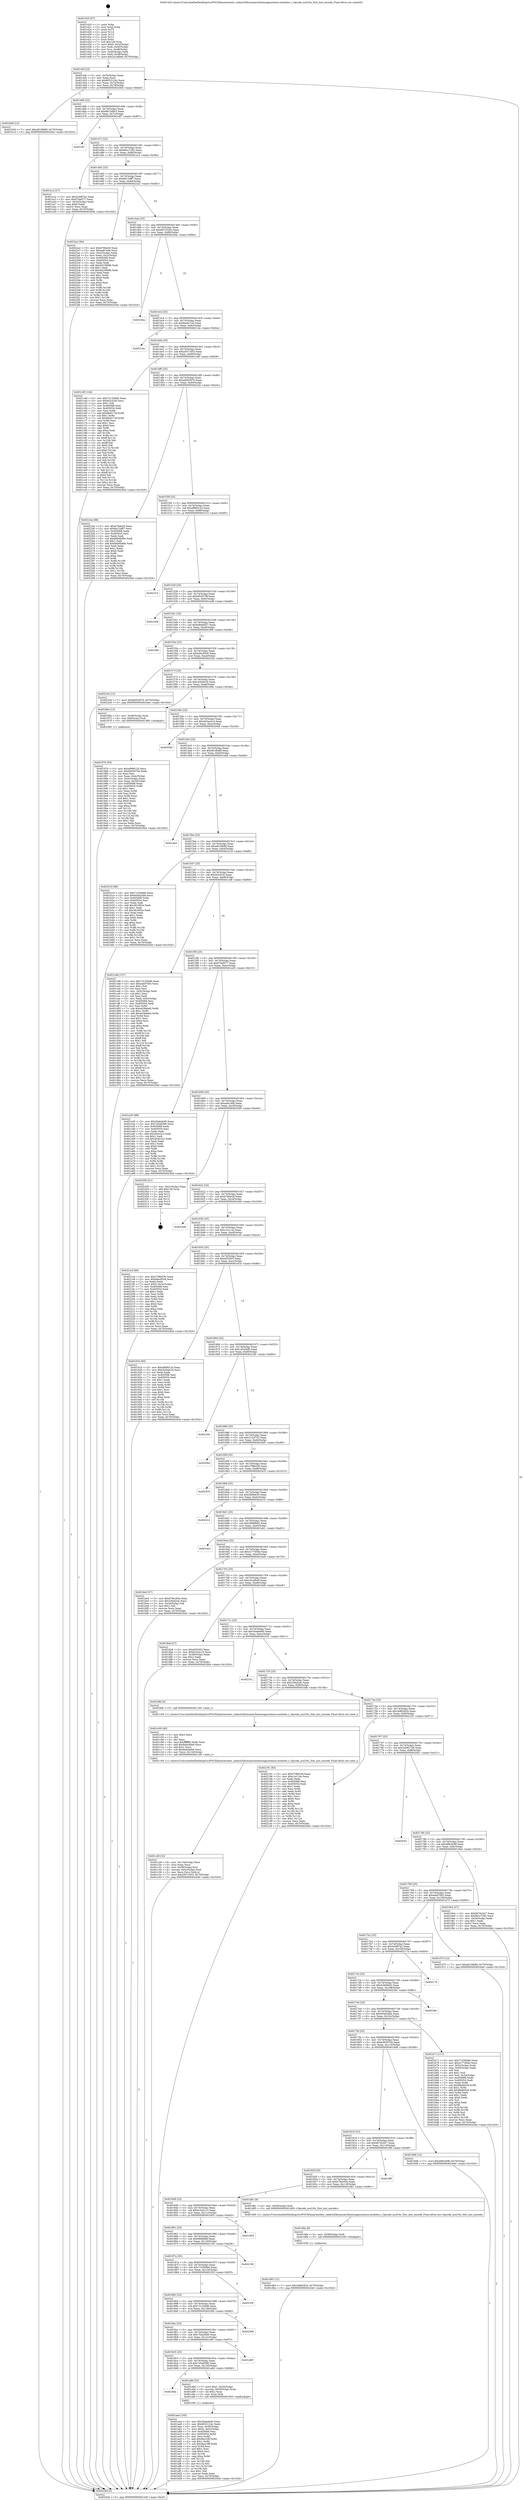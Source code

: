 digraph "0x401420" {
  label = "0x401420 (/mnt/c/Users/mathe/Desktop/tcc/POCII/binaries/extr_radare2librasmarchxtensagnuxtensa-modules.c_Opcode_mul16u_Slot_inst_encode_Final-ollvm.out::main(0))"
  labelloc = "t"
  node[shape=record]

  Entry [label="",width=0.3,height=0.3,shape=circle,fillcolor=black,style=filled]
  "0x40144f" [label="{
     0x40144f [23]\l
     | [instrs]\l
     &nbsp;&nbsp;0x40144f \<+3\>: mov -0x70(%rbp),%eax\l
     &nbsp;&nbsp;0x401452 \<+2\>: mov %eax,%ecx\l
     &nbsp;&nbsp;0x401454 \<+6\>: sub $0x8052124c,%ecx\l
     &nbsp;&nbsp;0x40145a \<+3\>: mov %eax,-0x74(%rbp)\l
     &nbsp;&nbsp;0x40145d \<+3\>: mov %ecx,-0x78(%rbp)\l
     &nbsp;&nbsp;0x401460 \<+6\>: je 0000000000401b0d \<main+0x6ed\>\l
  }"]
  "0x401b0d" [label="{
     0x401b0d [12]\l
     | [instrs]\l
     &nbsp;&nbsp;0x401b0d \<+7\>: movl $0xe8109dfd,-0x70(%rbp)\l
     &nbsp;&nbsp;0x401b14 \<+5\>: jmp 000000000040244d \<main+0x102d\>\l
  }"]
  "0x401466" [label="{
     0x401466 [22]\l
     | [instrs]\l
     &nbsp;&nbsp;0x401466 \<+5\>: jmp 000000000040146b \<main+0x4b\>\l
     &nbsp;&nbsp;0x40146b \<+3\>: mov -0x74(%rbp),%eax\l
     &nbsp;&nbsp;0x40146e \<+5\>: sub $0x8615d9c3,%eax\l
     &nbsp;&nbsp;0x401473 \<+3\>: mov %eax,-0x7c(%rbp)\l
     &nbsp;&nbsp;0x401476 \<+6\>: je 0000000000401df7 \<main+0x9d7\>\l
  }"]
  Exit [label="",width=0.3,height=0.3,shape=circle,fillcolor=black,style=filled,peripheries=2]
  "0x401df7" [label="{
     0x401df7\l
  }", style=dashed]
  "0x40147c" [label="{
     0x40147c [22]\l
     | [instrs]\l
     &nbsp;&nbsp;0x40147c \<+5\>: jmp 0000000000401481 \<main+0x61\>\l
     &nbsp;&nbsp;0x401481 \<+3\>: mov -0x74(%rbp),%eax\l
     &nbsp;&nbsp;0x401484 \<+5\>: sub $0x86cc7282,%eax\l
     &nbsp;&nbsp;0x401489 \<+3\>: mov %eax,-0x80(%rbp)\l
     &nbsp;&nbsp;0x40148c \<+6\>: je 0000000000401a1a \<main+0x5fa\>\l
  }"]
  "0x401d93" [label="{
     0x401d93 [12]\l
     | [instrs]\l
     &nbsp;&nbsp;0x401d93 \<+7\>: movl $0x3e862824,-0x70(%rbp)\l
     &nbsp;&nbsp;0x401d9a \<+5\>: jmp 000000000040244d \<main+0x102d\>\l
  }"]
  "0x401a1a" [label="{
     0x401a1a [27]\l
     | [instrs]\l
     &nbsp;&nbsp;0x401a1a \<+5\>: mov $0x5c06f7a2,%eax\l
     &nbsp;&nbsp;0x401a1f \<+5\>: mov $0xf7daf377,%ecx\l
     &nbsp;&nbsp;0x401a24 \<+3\>: mov -0x34(%rbp),%edx\l
     &nbsp;&nbsp;0x401a27 \<+3\>: cmp $0x0,%edx\l
     &nbsp;&nbsp;0x401a2a \<+3\>: cmove %ecx,%eax\l
     &nbsp;&nbsp;0x401a2d \<+3\>: mov %eax,-0x70(%rbp)\l
     &nbsp;&nbsp;0x401a30 \<+5\>: jmp 000000000040244d \<main+0x102d\>\l
  }"]
  "0x401492" [label="{
     0x401492 [25]\l
     | [instrs]\l
     &nbsp;&nbsp;0x401492 \<+5\>: jmp 0000000000401497 \<main+0x77\>\l
     &nbsp;&nbsp;0x401497 \<+3\>: mov -0x74(%rbp),%eax\l
     &nbsp;&nbsp;0x40149a \<+5\>: sub $0x8d134ff7,%eax\l
     &nbsp;&nbsp;0x40149f \<+6\>: mov %eax,-0x84(%rbp)\l
     &nbsp;&nbsp;0x4014a5 \<+6\>: je 00000000004022a2 \<main+0xe82\>\l
  }"]
  "0x401d8a" [label="{
     0x401d8a [9]\l
     | [instrs]\l
     &nbsp;&nbsp;0x401d8a \<+4\>: mov -0x58(%rbp),%rdi\l
     &nbsp;&nbsp;0x401d8e \<+5\>: call 0000000000401030 \<free@plt\>\l
     | [calls]\l
     &nbsp;&nbsp;0x401030 \{1\} (unknown)\l
  }"]
  "0x4022a2" [label="{
     0x4022a2 [94]\l
     | [instrs]\l
     &nbsp;&nbsp;0x4022a2 \<+5\>: mov $0xb78de28,%eax\l
     &nbsp;&nbsp;0x4022a7 \<+5\>: mov $0xaa914db,%ecx\l
     &nbsp;&nbsp;0x4022ac \<+3\>: mov -0x3c(%rbp),%edx\l
     &nbsp;&nbsp;0x4022af \<+3\>: mov %edx,-0x2c(%rbp)\l
     &nbsp;&nbsp;0x4022b2 \<+7\>: mov 0x405068,%edx\l
     &nbsp;&nbsp;0x4022b9 \<+7\>: mov 0x405054,%esi\l
     &nbsp;&nbsp;0x4022c0 \<+2\>: mov %edx,%edi\l
     &nbsp;&nbsp;0x4022c2 \<+6\>: add $0xd423868b,%edi\l
     &nbsp;&nbsp;0x4022c8 \<+3\>: sub $0x1,%edi\l
     &nbsp;&nbsp;0x4022cb \<+6\>: sub $0xd423868b,%edi\l
     &nbsp;&nbsp;0x4022d1 \<+3\>: imul %edi,%edx\l
     &nbsp;&nbsp;0x4022d4 \<+3\>: and $0x1,%edx\l
     &nbsp;&nbsp;0x4022d7 \<+3\>: cmp $0x0,%edx\l
     &nbsp;&nbsp;0x4022da \<+4\>: sete %r8b\l
     &nbsp;&nbsp;0x4022de \<+3\>: cmp $0xa,%esi\l
     &nbsp;&nbsp;0x4022e1 \<+4\>: setl %r9b\l
     &nbsp;&nbsp;0x4022e5 \<+3\>: mov %r8b,%r10b\l
     &nbsp;&nbsp;0x4022e8 \<+3\>: and %r9b,%r10b\l
     &nbsp;&nbsp;0x4022eb \<+3\>: xor %r9b,%r8b\l
     &nbsp;&nbsp;0x4022ee \<+3\>: or %r8b,%r10b\l
     &nbsp;&nbsp;0x4022f1 \<+4\>: test $0x1,%r10b\l
     &nbsp;&nbsp;0x4022f5 \<+3\>: cmovne %ecx,%eax\l
     &nbsp;&nbsp;0x4022f8 \<+3\>: mov %eax,-0x70(%rbp)\l
     &nbsp;&nbsp;0x4022fb \<+5\>: jmp 000000000040244d \<main+0x102d\>\l
  }"]
  "0x4014ab" [label="{
     0x4014ab [25]\l
     | [instrs]\l
     &nbsp;&nbsp;0x4014ab \<+5\>: jmp 00000000004014b0 \<main+0x90\>\l
     &nbsp;&nbsp;0x4014b0 \<+3\>: mov -0x74(%rbp),%eax\l
     &nbsp;&nbsp;0x4014b3 \<+5\>: sub $0x8d72526c,%eax\l
     &nbsp;&nbsp;0x4014b8 \<+6\>: mov %eax,-0x88(%rbp)\l
     &nbsp;&nbsp;0x4014be \<+6\>: je 00000000004023ba \<main+0xf9a\>\l
  }"]
  "0x401c28" [label="{
     0x401c28 [32]\l
     | [instrs]\l
     &nbsp;&nbsp;0x401c28 \<+6\>: mov -0x134(%rbp),%ecx\l
     &nbsp;&nbsp;0x401c2e \<+3\>: imul %eax,%ecx\l
     &nbsp;&nbsp;0x401c31 \<+4\>: mov -0x58(%rbp),%rsi\l
     &nbsp;&nbsp;0x401c35 \<+4\>: movslq -0x5c(%rbp),%rdi\l
     &nbsp;&nbsp;0x401c39 \<+3\>: mov %ecx,(%rsi,%rdi,4)\l
     &nbsp;&nbsp;0x401c3c \<+7\>: movl $0xa5071653,-0x70(%rbp)\l
     &nbsp;&nbsp;0x401c43 \<+5\>: jmp 000000000040244d \<main+0x102d\>\l
  }"]
  "0x4023ba" [label="{
     0x4023ba\l
  }", style=dashed]
  "0x4014c4" [label="{
     0x4014c4 [25]\l
     | [instrs]\l
     &nbsp;&nbsp;0x4014c4 \<+5\>: jmp 00000000004014c9 \<main+0xa9\>\l
     &nbsp;&nbsp;0x4014c9 \<+3\>: mov -0x74(%rbp),%eax\l
     &nbsp;&nbsp;0x4014cc \<+5\>: sub $0x9aa0c7a5,%eax\l
     &nbsp;&nbsp;0x4014d1 \<+6\>: mov %eax,-0x8c(%rbp)\l
     &nbsp;&nbsp;0x4014d7 \<+6\>: je 000000000040214a \<main+0xd2a\>\l
  }"]
  "0x401c00" [label="{
     0x401c00 [40]\l
     | [instrs]\l
     &nbsp;&nbsp;0x401c00 \<+5\>: mov $0x2,%ecx\l
     &nbsp;&nbsp;0x401c05 \<+1\>: cltd\l
     &nbsp;&nbsp;0x401c06 \<+2\>: idiv %ecx\l
     &nbsp;&nbsp;0x401c08 \<+6\>: imul $0xfffffffe,%edx,%ecx\l
     &nbsp;&nbsp;0x401c0e \<+6\>: add $0x8a0cbbb6,%ecx\l
     &nbsp;&nbsp;0x401c14 \<+3\>: add $0x1,%ecx\l
     &nbsp;&nbsp;0x401c17 \<+6\>: sub $0x8a0cbbb6,%ecx\l
     &nbsp;&nbsp;0x401c1d \<+6\>: mov %ecx,-0x134(%rbp)\l
     &nbsp;&nbsp;0x401c23 \<+5\>: call 0000000000401160 \<next_i\>\l
     | [calls]\l
     &nbsp;&nbsp;0x401160 \{1\} (/mnt/c/Users/mathe/Desktop/tcc/POCII/binaries/extr_radare2librasmarchxtensagnuxtensa-modules.c_Opcode_mul16u_Slot_inst_encode_Final-ollvm.out::next_i)\l
  }"]
  "0x40214a" [label="{
     0x40214a\l
  }", style=dashed]
  "0x4014dd" [label="{
     0x4014dd [25]\l
     | [instrs]\l
     &nbsp;&nbsp;0x4014dd \<+5\>: jmp 00000000004014e2 \<main+0xc2\>\l
     &nbsp;&nbsp;0x4014e2 \<+3\>: mov -0x74(%rbp),%eax\l
     &nbsp;&nbsp;0x4014e5 \<+5\>: sub $0xa5071653,%eax\l
     &nbsp;&nbsp;0x4014ea \<+6\>: mov %eax,-0x90(%rbp)\l
     &nbsp;&nbsp;0x4014f0 \<+6\>: je 0000000000401c48 \<main+0x828\>\l
  }"]
  "0x401aa4" [label="{
     0x401aa4 [105]\l
     | [instrs]\l
     &nbsp;&nbsp;0x401aa4 \<+5\>: mov $0x30abde95,%ecx\l
     &nbsp;&nbsp;0x401aa9 \<+5\>: mov $0x8052124c,%edx\l
     &nbsp;&nbsp;0x401aae \<+4\>: mov %rax,-0x58(%rbp)\l
     &nbsp;&nbsp;0x401ab2 \<+7\>: movl $0x0,-0x5c(%rbp)\l
     &nbsp;&nbsp;0x401ab9 \<+7\>: mov 0x405068,%esi\l
     &nbsp;&nbsp;0x401ac0 \<+8\>: mov 0x405054,%r8d\l
     &nbsp;&nbsp;0x401ac8 \<+3\>: mov %esi,%r9d\l
     &nbsp;&nbsp;0x401acb \<+7\>: add $0x4ba10ff,%r9d\l
     &nbsp;&nbsp;0x401ad2 \<+4\>: sub $0x1,%r9d\l
     &nbsp;&nbsp;0x401ad6 \<+7\>: sub $0x4ba10ff,%r9d\l
     &nbsp;&nbsp;0x401add \<+4\>: imul %r9d,%esi\l
     &nbsp;&nbsp;0x401ae1 \<+3\>: and $0x1,%esi\l
     &nbsp;&nbsp;0x401ae4 \<+3\>: cmp $0x0,%esi\l
     &nbsp;&nbsp;0x401ae7 \<+4\>: sete %r10b\l
     &nbsp;&nbsp;0x401aeb \<+4\>: cmp $0xa,%r8d\l
     &nbsp;&nbsp;0x401aef \<+4\>: setl %r11b\l
     &nbsp;&nbsp;0x401af3 \<+3\>: mov %r10b,%bl\l
     &nbsp;&nbsp;0x401af6 \<+3\>: and %r11b,%bl\l
     &nbsp;&nbsp;0x401af9 \<+3\>: xor %r11b,%r10b\l
     &nbsp;&nbsp;0x401afc \<+3\>: or %r10b,%bl\l
     &nbsp;&nbsp;0x401aff \<+3\>: test $0x1,%bl\l
     &nbsp;&nbsp;0x401b02 \<+3\>: cmovne %edx,%ecx\l
     &nbsp;&nbsp;0x401b05 \<+3\>: mov %ecx,-0x70(%rbp)\l
     &nbsp;&nbsp;0x401b08 \<+5\>: jmp 000000000040244d \<main+0x102d\>\l
  }"]
  "0x401c48" [label="{
     0x401c48 [144]\l
     | [instrs]\l
     &nbsp;&nbsp;0x401c48 \<+5\>: mov $0x731356d6,%eax\l
     &nbsp;&nbsp;0x401c4d \<+5\>: mov $0xf42cf1f4,%ecx\l
     &nbsp;&nbsp;0x401c52 \<+2\>: mov $0x1,%dl\l
     &nbsp;&nbsp;0x401c54 \<+7\>: mov 0x405068,%esi\l
     &nbsp;&nbsp;0x401c5b \<+7\>: mov 0x405054,%edi\l
     &nbsp;&nbsp;0x401c62 \<+3\>: mov %esi,%r8d\l
     &nbsp;&nbsp;0x401c65 \<+7\>: add $0xfd0d174f,%r8d\l
     &nbsp;&nbsp;0x401c6c \<+4\>: sub $0x1,%r8d\l
     &nbsp;&nbsp;0x401c70 \<+7\>: sub $0xfd0d174f,%r8d\l
     &nbsp;&nbsp;0x401c77 \<+4\>: imul %r8d,%esi\l
     &nbsp;&nbsp;0x401c7b \<+3\>: and $0x1,%esi\l
     &nbsp;&nbsp;0x401c7e \<+3\>: cmp $0x0,%esi\l
     &nbsp;&nbsp;0x401c81 \<+4\>: sete %r9b\l
     &nbsp;&nbsp;0x401c85 \<+3\>: cmp $0xa,%edi\l
     &nbsp;&nbsp;0x401c88 \<+4\>: setl %r10b\l
     &nbsp;&nbsp;0x401c8c \<+3\>: mov %r9b,%r11b\l
     &nbsp;&nbsp;0x401c8f \<+4\>: xor $0xff,%r11b\l
     &nbsp;&nbsp;0x401c93 \<+3\>: mov %r10b,%bl\l
     &nbsp;&nbsp;0x401c96 \<+3\>: xor $0xff,%bl\l
     &nbsp;&nbsp;0x401c99 \<+3\>: xor $0x0,%dl\l
     &nbsp;&nbsp;0x401c9c \<+3\>: mov %r11b,%r14b\l
     &nbsp;&nbsp;0x401c9f \<+4\>: and $0x0,%r14b\l
     &nbsp;&nbsp;0x401ca3 \<+3\>: and %dl,%r9b\l
     &nbsp;&nbsp;0x401ca6 \<+3\>: mov %bl,%r15b\l
     &nbsp;&nbsp;0x401ca9 \<+4\>: and $0x0,%r15b\l
     &nbsp;&nbsp;0x401cad \<+3\>: and %dl,%r10b\l
     &nbsp;&nbsp;0x401cb0 \<+3\>: or %r9b,%r14b\l
     &nbsp;&nbsp;0x401cb3 \<+3\>: or %r10b,%r15b\l
     &nbsp;&nbsp;0x401cb6 \<+3\>: xor %r15b,%r14b\l
     &nbsp;&nbsp;0x401cb9 \<+3\>: or %bl,%r11b\l
     &nbsp;&nbsp;0x401cbc \<+4\>: xor $0xff,%r11b\l
     &nbsp;&nbsp;0x401cc0 \<+3\>: or $0x0,%dl\l
     &nbsp;&nbsp;0x401cc3 \<+3\>: and %dl,%r11b\l
     &nbsp;&nbsp;0x401cc6 \<+3\>: or %r11b,%r14b\l
     &nbsp;&nbsp;0x401cc9 \<+4\>: test $0x1,%r14b\l
     &nbsp;&nbsp;0x401ccd \<+3\>: cmovne %ecx,%eax\l
     &nbsp;&nbsp;0x401cd0 \<+3\>: mov %eax,-0x70(%rbp)\l
     &nbsp;&nbsp;0x401cd3 \<+5\>: jmp 000000000040244d \<main+0x102d\>\l
  }"]
  "0x4014f6" [label="{
     0x4014f6 [25]\l
     | [instrs]\l
     &nbsp;&nbsp;0x4014f6 \<+5\>: jmp 00000000004014fb \<main+0xdb\>\l
     &nbsp;&nbsp;0x4014fb \<+3\>: mov -0x74(%rbp),%eax\l
     &nbsp;&nbsp;0x4014fe \<+5\>: sub $0xa6055676,%eax\l
     &nbsp;&nbsp;0x401503 \<+6\>: mov %eax,-0x94(%rbp)\l
     &nbsp;&nbsp;0x401509 \<+6\>: je 000000000040224a \<main+0xe2a\>\l
  }"]
  "0x4018de" [label="{
     0x4018de\l
  }", style=dashed]
  "0x40224a" [label="{
     0x40224a [88]\l
     | [instrs]\l
     &nbsp;&nbsp;0x40224a \<+5\>: mov $0xb78de28,%eax\l
     &nbsp;&nbsp;0x40224f \<+5\>: mov $0x8d134ff7,%ecx\l
     &nbsp;&nbsp;0x402254 \<+7\>: mov 0x405068,%edx\l
     &nbsp;&nbsp;0x40225b \<+7\>: mov 0x405054,%esi\l
     &nbsp;&nbsp;0x402262 \<+2\>: mov %edx,%edi\l
     &nbsp;&nbsp;0x402264 \<+6\>: sub $0xbbb6bd6e,%edi\l
     &nbsp;&nbsp;0x40226a \<+3\>: sub $0x1,%edi\l
     &nbsp;&nbsp;0x40226d \<+6\>: add $0xbbb6bd6e,%edi\l
     &nbsp;&nbsp;0x402273 \<+3\>: imul %edi,%edx\l
     &nbsp;&nbsp;0x402276 \<+3\>: and $0x1,%edx\l
     &nbsp;&nbsp;0x402279 \<+3\>: cmp $0x0,%edx\l
     &nbsp;&nbsp;0x40227c \<+4\>: sete %r8b\l
     &nbsp;&nbsp;0x402280 \<+3\>: cmp $0xa,%esi\l
     &nbsp;&nbsp;0x402283 \<+4\>: setl %r9b\l
     &nbsp;&nbsp;0x402287 \<+3\>: mov %r8b,%r10b\l
     &nbsp;&nbsp;0x40228a \<+3\>: and %r9b,%r10b\l
     &nbsp;&nbsp;0x40228d \<+3\>: xor %r9b,%r8b\l
     &nbsp;&nbsp;0x402290 \<+3\>: or %r8b,%r10b\l
     &nbsp;&nbsp;0x402293 \<+4\>: test $0x1,%r10b\l
     &nbsp;&nbsp;0x402297 \<+3\>: cmovne %ecx,%eax\l
     &nbsp;&nbsp;0x40229a \<+3\>: mov %eax,-0x70(%rbp)\l
     &nbsp;&nbsp;0x40229d \<+5\>: jmp 000000000040244d \<main+0x102d\>\l
  }"]
  "0x40150f" [label="{
     0x40150f [25]\l
     | [instrs]\l
     &nbsp;&nbsp;0x40150f \<+5\>: jmp 0000000000401514 \<main+0xf4\>\l
     &nbsp;&nbsp;0x401514 \<+3\>: mov -0x74(%rbp),%eax\l
     &nbsp;&nbsp;0x401517 \<+5\>: sub $0xaf999120,%eax\l
     &nbsp;&nbsp;0x40151c \<+6\>: mov %eax,-0x98(%rbp)\l
     &nbsp;&nbsp;0x401522 \<+6\>: je 0000000000402315 \<main+0xef5\>\l
  }"]
  "0x401a8d" [label="{
     0x401a8d [23]\l
     | [instrs]\l
     &nbsp;&nbsp;0x401a8d \<+7\>: movl $0x1,-0x50(%rbp)\l
     &nbsp;&nbsp;0x401a94 \<+4\>: movslq -0x50(%rbp),%rax\l
     &nbsp;&nbsp;0x401a98 \<+4\>: shl $0x2,%rax\l
     &nbsp;&nbsp;0x401a9c \<+3\>: mov %rax,%rdi\l
     &nbsp;&nbsp;0x401a9f \<+5\>: call 0000000000401050 \<malloc@plt\>\l
     | [calls]\l
     &nbsp;&nbsp;0x401050 \{1\} (unknown)\l
  }"]
  "0x402315" [label="{
     0x402315\l
  }", style=dashed]
  "0x401528" [label="{
     0x401528 [25]\l
     | [instrs]\l
     &nbsp;&nbsp;0x401528 \<+5\>: jmp 000000000040152d \<main+0x10d\>\l
     &nbsp;&nbsp;0x40152d \<+3\>: mov -0x74(%rbp),%eax\l
     &nbsp;&nbsp;0x401530 \<+5\>: sub $0xb0c9378f,%eax\l
     &nbsp;&nbsp;0x401535 \<+6\>: mov %eax,-0x9c(%rbp)\l
     &nbsp;&nbsp;0x40153b \<+6\>: je 0000000000401ed8 \<main+0xab8\>\l
  }"]
  "0x4018c5" [label="{
     0x4018c5 [25]\l
     | [instrs]\l
     &nbsp;&nbsp;0x4018c5 \<+5\>: jmp 00000000004018ca \<main+0x4aa\>\l
     &nbsp;&nbsp;0x4018ca \<+3\>: mov -0x74(%rbp),%eax\l
     &nbsp;&nbsp;0x4018cd \<+5\>: sub $0x7e5a8396,%eax\l
     &nbsp;&nbsp;0x4018d2 \<+6\>: mov %eax,-0x130(%rbp)\l
     &nbsp;&nbsp;0x4018d8 \<+6\>: je 0000000000401a8d \<main+0x66d\>\l
  }"]
  "0x401ed8" [label="{
     0x401ed8\l
  }", style=dashed]
  "0x401541" [label="{
     0x401541 [25]\l
     | [instrs]\l
     &nbsp;&nbsp;0x401541 \<+5\>: jmp 0000000000401546 \<main+0x126\>\l
     &nbsp;&nbsp;0x401546 \<+3\>: mov -0x74(%rbp),%eax\l
     &nbsp;&nbsp;0x401549 \<+5\>: sub $0xbdbdb027,%eax\l
     &nbsp;&nbsp;0x40154e \<+6\>: mov %eax,-0xa0(%rbp)\l
     &nbsp;&nbsp;0x401554 \<+6\>: je 0000000000401f68 \<main+0xb48\>\l
  }"]
  "0x401d9f" [label="{
     0x401d9f\l
  }", style=dashed]
  "0x401f68" [label="{
     0x401f68\l
  }", style=dashed]
  "0x40155a" [label="{
     0x40155a [25]\l
     | [instrs]\l
     &nbsp;&nbsp;0x40155a \<+5\>: jmp 000000000040155f \<main+0x13f\>\l
     &nbsp;&nbsp;0x40155f \<+3\>: mov -0x74(%rbp),%eax\l
     &nbsp;&nbsp;0x401562 \<+5\>: sub $0xbdec85c6,%eax\l
     &nbsp;&nbsp;0x401567 \<+6\>: mov %eax,-0xa4(%rbp)\l
     &nbsp;&nbsp;0x40156d \<+6\>: je 000000000040223e \<main+0xe1e\>\l
  }"]
  "0x4018ac" [label="{
     0x4018ac [25]\l
     | [instrs]\l
     &nbsp;&nbsp;0x4018ac \<+5\>: jmp 00000000004018b1 \<main+0x491\>\l
     &nbsp;&nbsp;0x4018b1 \<+3\>: mov -0x74(%rbp),%eax\l
     &nbsp;&nbsp;0x4018b4 \<+5\>: sub $0x732a3649,%eax\l
     &nbsp;&nbsp;0x4018b9 \<+6\>: mov %eax,-0x12c(%rbp)\l
     &nbsp;&nbsp;0x4018bf \<+6\>: je 0000000000401d9f \<main+0x97f\>\l
  }"]
  "0x40223e" [label="{
     0x40223e [12]\l
     | [instrs]\l
     &nbsp;&nbsp;0x40223e \<+7\>: movl $0xa6055676,-0x70(%rbp)\l
     &nbsp;&nbsp;0x402245 \<+5\>: jmp 000000000040244d \<main+0x102d\>\l
  }"]
  "0x401573" [label="{
     0x401573 [25]\l
     | [instrs]\l
     &nbsp;&nbsp;0x401573 \<+5\>: jmp 0000000000401578 \<main+0x158\>\l
     &nbsp;&nbsp;0x401578 \<+3\>: mov -0x74(%rbp),%eax\l
     &nbsp;&nbsp;0x40157b \<+5\>: sub $0xcb26de18,%eax\l
     &nbsp;&nbsp;0x401580 \<+6\>: mov %eax,-0xa8(%rbp)\l
     &nbsp;&nbsp;0x401586 \<+6\>: je 000000000040196e \<main+0x54e\>\l
  }"]
  "0x40236b" [label="{
     0x40236b\l
  }", style=dashed]
  "0x40196e" [label="{
     0x40196e [13]\l
     | [instrs]\l
     &nbsp;&nbsp;0x40196e \<+4\>: mov -0x48(%rbp),%rax\l
     &nbsp;&nbsp;0x401972 \<+4\>: mov 0x8(%rax),%rdi\l
     &nbsp;&nbsp;0x401976 \<+5\>: call 0000000000401060 \<atoi@plt\>\l
     | [calls]\l
     &nbsp;&nbsp;0x401060 \{1\} (unknown)\l
  }"]
  "0x40158c" [label="{
     0x40158c [25]\l
     | [instrs]\l
     &nbsp;&nbsp;0x40158c \<+5\>: jmp 0000000000401591 \<main+0x171\>\l
     &nbsp;&nbsp;0x401591 \<+3\>: mov -0x74(%rbp),%eax\l
     &nbsp;&nbsp;0x401594 \<+5\>: sub $0xd43aa414,%eax\l
     &nbsp;&nbsp;0x401599 \<+6\>: mov %eax,-0xac(%rbp)\l
     &nbsp;&nbsp;0x40159f \<+6\>: je 000000000040204d \<main+0xc2d\>\l
  }"]
  "0x401893" [label="{
     0x401893 [25]\l
     | [instrs]\l
     &nbsp;&nbsp;0x401893 \<+5\>: jmp 0000000000401898 \<main+0x478\>\l
     &nbsp;&nbsp;0x401898 \<+3\>: mov -0x74(%rbp),%eax\l
     &nbsp;&nbsp;0x40189b \<+5\>: sub $0x731356d6,%eax\l
     &nbsp;&nbsp;0x4018a0 \<+6\>: mov %eax,-0x128(%rbp)\l
     &nbsp;&nbsp;0x4018a6 \<+6\>: je 000000000040236b \<main+0xf4b\>\l
  }"]
  "0x40204d" [label="{
     0x40204d\l
  }", style=dashed]
  "0x4015a5" [label="{
     0x4015a5 [25]\l
     | [instrs]\l
     &nbsp;&nbsp;0x4015a5 \<+5\>: jmp 00000000004015aa \<main+0x18a\>\l
     &nbsp;&nbsp;0x4015aa \<+3\>: mov -0x74(%rbp),%eax\l
     &nbsp;&nbsp;0x4015ad \<+5\>: sub $0xdb1fbdbf,%eax\l
     &nbsp;&nbsp;0x4015b2 \<+6\>: mov %eax,-0xb0(%rbp)\l
     &nbsp;&nbsp;0x4015b8 \<+6\>: je 0000000000401ebd \<main+0xa9d\>\l
  }"]
  "0x40235f" [label="{
     0x40235f\l
  }", style=dashed]
  "0x401ebd" [label="{
     0x401ebd\l
  }", style=dashed]
  "0x4015be" [label="{
     0x4015be [25]\l
     | [instrs]\l
     &nbsp;&nbsp;0x4015be \<+5\>: jmp 00000000004015c3 \<main+0x1a3\>\l
     &nbsp;&nbsp;0x4015c3 \<+3\>: mov -0x74(%rbp),%eax\l
     &nbsp;&nbsp;0x4015c6 \<+5\>: sub $0xe8109dfd,%eax\l
     &nbsp;&nbsp;0x4015cb \<+6\>: mov %eax,-0xb4(%rbp)\l
     &nbsp;&nbsp;0x4015d1 \<+6\>: je 0000000000401b19 \<main+0x6f9\>\l
  }"]
  "0x40187a" [label="{
     0x40187a [25]\l
     | [instrs]\l
     &nbsp;&nbsp;0x40187a \<+5\>: jmp 000000000040187f \<main+0x45f\>\l
     &nbsp;&nbsp;0x40187f \<+3\>: mov -0x74(%rbp),%eax\l
     &nbsp;&nbsp;0x401882 \<+5\>: sub $0x7103848d,%eax\l
     &nbsp;&nbsp;0x401887 \<+6\>: mov %eax,-0x124(%rbp)\l
     &nbsp;&nbsp;0x40188d \<+6\>: je 000000000040235f \<main+0xf3f\>\l
  }"]
  "0x401b19" [label="{
     0x401b19 [88]\l
     | [instrs]\l
     &nbsp;&nbsp;0x401b19 \<+5\>: mov $0x7103848d,%eax\l
     &nbsp;&nbsp;0x401b1e \<+5\>: mov $0x604d2dda,%ecx\l
     &nbsp;&nbsp;0x401b23 \<+7\>: mov 0x405068,%edx\l
     &nbsp;&nbsp;0x401b2a \<+7\>: mov 0x405054,%esi\l
     &nbsp;&nbsp;0x401b31 \<+2\>: mov %edx,%edi\l
     &nbsp;&nbsp;0x401b33 \<+6\>: add $0x361892e,%edi\l
     &nbsp;&nbsp;0x401b39 \<+3\>: sub $0x1,%edi\l
     &nbsp;&nbsp;0x401b3c \<+6\>: sub $0x361892e,%edi\l
     &nbsp;&nbsp;0x401b42 \<+3\>: imul %edi,%edx\l
     &nbsp;&nbsp;0x401b45 \<+3\>: and $0x1,%edx\l
     &nbsp;&nbsp;0x401b48 \<+3\>: cmp $0x0,%edx\l
     &nbsp;&nbsp;0x401b4b \<+4\>: sete %r8b\l
     &nbsp;&nbsp;0x401b4f \<+3\>: cmp $0xa,%esi\l
     &nbsp;&nbsp;0x401b52 \<+4\>: setl %r9b\l
     &nbsp;&nbsp;0x401b56 \<+3\>: mov %r8b,%r10b\l
     &nbsp;&nbsp;0x401b59 \<+3\>: and %r9b,%r10b\l
     &nbsp;&nbsp;0x401b5c \<+3\>: xor %r9b,%r8b\l
     &nbsp;&nbsp;0x401b5f \<+3\>: or %r8b,%r10b\l
     &nbsp;&nbsp;0x401b62 \<+4\>: test $0x1,%r10b\l
     &nbsp;&nbsp;0x401b66 \<+3\>: cmovne %ecx,%eax\l
     &nbsp;&nbsp;0x401b69 \<+3\>: mov %eax,-0x70(%rbp)\l
     &nbsp;&nbsp;0x401b6c \<+5\>: jmp 000000000040244d \<main+0x102d\>\l
  }"]
  "0x4015d7" [label="{
     0x4015d7 [25]\l
     | [instrs]\l
     &nbsp;&nbsp;0x4015d7 \<+5\>: jmp 00000000004015dc \<main+0x1bc\>\l
     &nbsp;&nbsp;0x4015dc \<+3\>: mov -0x74(%rbp),%eax\l
     &nbsp;&nbsp;0x4015df \<+5\>: sub $0xf42cf1f4,%eax\l
     &nbsp;&nbsp;0x4015e4 \<+6\>: mov %eax,-0xb8(%rbp)\l
     &nbsp;&nbsp;0x4015ea \<+6\>: je 0000000000401cd8 \<main+0x8b8\>\l
  }"]
  "0x402156" [label="{
     0x402156\l
  }", style=dashed]
  "0x401cd8" [label="{
     0x401cd8 [157]\l
     | [instrs]\l
     &nbsp;&nbsp;0x401cd8 \<+5\>: mov $0x731356d6,%eax\l
     &nbsp;&nbsp;0x401cdd \<+5\>: mov $0x4abf7003,%ecx\l
     &nbsp;&nbsp;0x401ce2 \<+2\>: mov $0x1,%dl\l
     &nbsp;&nbsp;0x401ce4 \<+2\>: xor %esi,%esi\l
     &nbsp;&nbsp;0x401ce6 \<+3\>: mov -0x5c(%rbp),%edi\l
     &nbsp;&nbsp;0x401ce9 \<+3\>: sub $0x1,%esi\l
     &nbsp;&nbsp;0x401cec \<+2\>: sub %esi,%edi\l
     &nbsp;&nbsp;0x401cee \<+3\>: mov %edi,-0x5c(%rbp)\l
     &nbsp;&nbsp;0x401cf1 \<+7\>: mov 0x405068,%esi\l
     &nbsp;&nbsp;0x401cf8 \<+7\>: mov 0x405054,%edi\l
     &nbsp;&nbsp;0x401cff \<+3\>: mov %esi,%r8d\l
     &nbsp;&nbsp;0x401d02 \<+7\>: sub $0xe438ade0,%r8d\l
     &nbsp;&nbsp;0x401d09 \<+4\>: sub $0x1,%r8d\l
     &nbsp;&nbsp;0x401d0d \<+7\>: add $0xe438ade0,%r8d\l
     &nbsp;&nbsp;0x401d14 \<+4\>: imul %r8d,%esi\l
     &nbsp;&nbsp;0x401d18 \<+3\>: and $0x1,%esi\l
     &nbsp;&nbsp;0x401d1b \<+3\>: cmp $0x0,%esi\l
     &nbsp;&nbsp;0x401d1e \<+4\>: sete %r9b\l
     &nbsp;&nbsp;0x401d22 \<+3\>: cmp $0xa,%edi\l
     &nbsp;&nbsp;0x401d25 \<+4\>: setl %r10b\l
     &nbsp;&nbsp;0x401d29 \<+3\>: mov %r9b,%r11b\l
     &nbsp;&nbsp;0x401d2c \<+4\>: xor $0xff,%r11b\l
     &nbsp;&nbsp;0x401d30 \<+3\>: mov %r10b,%bl\l
     &nbsp;&nbsp;0x401d33 \<+3\>: xor $0xff,%bl\l
     &nbsp;&nbsp;0x401d36 \<+3\>: xor $0x1,%dl\l
     &nbsp;&nbsp;0x401d39 \<+3\>: mov %r11b,%r14b\l
     &nbsp;&nbsp;0x401d3c \<+4\>: and $0xff,%r14b\l
     &nbsp;&nbsp;0x401d40 \<+3\>: and %dl,%r9b\l
     &nbsp;&nbsp;0x401d43 \<+3\>: mov %bl,%r15b\l
     &nbsp;&nbsp;0x401d46 \<+4\>: and $0xff,%r15b\l
     &nbsp;&nbsp;0x401d4a \<+3\>: and %dl,%r10b\l
     &nbsp;&nbsp;0x401d4d \<+3\>: or %r9b,%r14b\l
     &nbsp;&nbsp;0x401d50 \<+3\>: or %r10b,%r15b\l
     &nbsp;&nbsp;0x401d53 \<+3\>: xor %r15b,%r14b\l
     &nbsp;&nbsp;0x401d56 \<+3\>: or %bl,%r11b\l
     &nbsp;&nbsp;0x401d59 \<+4\>: xor $0xff,%r11b\l
     &nbsp;&nbsp;0x401d5d \<+3\>: or $0x1,%dl\l
     &nbsp;&nbsp;0x401d60 \<+3\>: and %dl,%r11b\l
     &nbsp;&nbsp;0x401d63 \<+3\>: or %r11b,%r14b\l
     &nbsp;&nbsp;0x401d66 \<+4\>: test $0x1,%r14b\l
     &nbsp;&nbsp;0x401d6a \<+3\>: cmovne %ecx,%eax\l
     &nbsp;&nbsp;0x401d6d \<+3\>: mov %eax,-0x70(%rbp)\l
     &nbsp;&nbsp;0x401d70 \<+5\>: jmp 000000000040244d \<main+0x102d\>\l
  }"]
  "0x4015f0" [label="{
     0x4015f0 [25]\l
     | [instrs]\l
     &nbsp;&nbsp;0x4015f0 \<+5\>: jmp 00000000004015f5 \<main+0x1d5\>\l
     &nbsp;&nbsp;0x4015f5 \<+3\>: mov -0x74(%rbp),%eax\l
     &nbsp;&nbsp;0x4015f8 \<+5\>: sub $0xf7daf377,%eax\l
     &nbsp;&nbsp;0x4015fd \<+6\>: mov %eax,-0xbc(%rbp)\l
     &nbsp;&nbsp;0x401603 \<+6\>: je 0000000000401a35 \<main+0x615\>\l
  }"]
  "0x401861" [label="{
     0x401861 [25]\l
     | [instrs]\l
     &nbsp;&nbsp;0x401861 \<+5\>: jmp 0000000000401866 \<main+0x446\>\l
     &nbsp;&nbsp;0x401866 \<+3\>: mov -0x74(%rbp),%eax\l
     &nbsp;&nbsp;0x401869 \<+5\>: sub $0x6f8466bf,%eax\l
     &nbsp;&nbsp;0x40186e \<+6\>: mov %eax,-0x120(%rbp)\l
     &nbsp;&nbsp;0x401874 \<+6\>: je 0000000000402156 \<main+0xd36\>\l
  }"]
  "0x401a35" [label="{
     0x401a35 [88]\l
     | [instrs]\l
     &nbsp;&nbsp;0x401a35 \<+5\>: mov $0x30abde95,%eax\l
     &nbsp;&nbsp;0x401a3a \<+5\>: mov $0x7e5a8396,%ecx\l
     &nbsp;&nbsp;0x401a3f \<+7\>: mov 0x405068,%edx\l
     &nbsp;&nbsp;0x401a46 \<+7\>: mov 0x405054,%esi\l
     &nbsp;&nbsp;0x401a4d \<+2\>: mov %edx,%edi\l
     &nbsp;&nbsp;0x401a4f \<+6\>: add $0x2fcdc2c2,%edi\l
     &nbsp;&nbsp;0x401a55 \<+3\>: sub $0x1,%edi\l
     &nbsp;&nbsp;0x401a58 \<+6\>: sub $0x2fcdc2c2,%edi\l
     &nbsp;&nbsp;0x401a5e \<+3\>: imul %edi,%edx\l
     &nbsp;&nbsp;0x401a61 \<+3\>: and $0x1,%edx\l
     &nbsp;&nbsp;0x401a64 \<+3\>: cmp $0x0,%edx\l
     &nbsp;&nbsp;0x401a67 \<+4\>: sete %r8b\l
     &nbsp;&nbsp;0x401a6b \<+3\>: cmp $0xa,%esi\l
     &nbsp;&nbsp;0x401a6e \<+4\>: setl %r9b\l
     &nbsp;&nbsp;0x401a72 \<+3\>: mov %r8b,%r10b\l
     &nbsp;&nbsp;0x401a75 \<+3\>: and %r9b,%r10b\l
     &nbsp;&nbsp;0x401a78 \<+3\>: xor %r9b,%r8b\l
     &nbsp;&nbsp;0x401a7b \<+3\>: or %r8b,%r10b\l
     &nbsp;&nbsp;0x401a7e \<+4\>: test $0x1,%r10b\l
     &nbsp;&nbsp;0x401a82 \<+3\>: cmovne %ecx,%eax\l
     &nbsp;&nbsp;0x401a85 \<+3\>: mov %eax,-0x70(%rbp)\l
     &nbsp;&nbsp;0x401a88 \<+5\>: jmp 000000000040244d \<main+0x102d\>\l
  }"]
  "0x401609" [label="{
     0x401609 [25]\l
     | [instrs]\l
     &nbsp;&nbsp;0x401609 \<+5\>: jmp 000000000040160e \<main+0x1ee\>\l
     &nbsp;&nbsp;0x40160e \<+3\>: mov -0x74(%rbp),%eax\l
     &nbsp;&nbsp;0x401611 \<+5\>: sub $0xaa914db,%eax\l
     &nbsp;&nbsp;0x401616 \<+6\>: mov %eax,-0xc0(%rbp)\l
     &nbsp;&nbsp;0x40161c \<+6\>: je 0000000000402300 \<main+0xee0\>\l
  }"]
  "0x401903" [label="{
     0x401903\l
  }", style=dashed]
  "0x402300" [label="{
     0x402300 [21]\l
     | [instrs]\l
     &nbsp;&nbsp;0x402300 \<+3\>: mov -0x2c(%rbp),%eax\l
     &nbsp;&nbsp;0x402303 \<+7\>: add $0x128,%rsp\l
     &nbsp;&nbsp;0x40230a \<+1\>: pop %rbx\l
     &nbsp;&nbsp;0x40230b \<+2\>: pop %r12\l
     &nbsp;&nbsp;0x40230d \<+2\>: pop %r13\l
     &nbsp;&nbsp;0x40230f \<+2\>: pop %r14\l
     &nbsp;&nbsp;0x402311 \<+2\>: pop %r15\l
     &nbsp;&nbsp;0x402313 \<+1\>: pop %rbp\l
     &nbsp;&nbsp;0x402314 \<+1\>: ret\l
  }"]
  "0x401622" [label="{
     0x401622 [25]\l
     | [instrs]\l
     &nbsp;&nbsp;0x401622 \<+5\>: jmp 0000000000401627 \<main+0x207\>\l
     &nbsp;&nbsp;0x401627 \<+3\>: mov -0x74(%rbp),%eax\l
     &nbsp;&nbsp;0x40162a \<+5\>: sub $0xb78de28,%eax\l
     &nbsp;&nbsp;0x40162f \<+6\>: mov %eax,-0xc4(%rbp)\l
     &nbsp;&nbsp;0x401635 \<+6\>: je 0000000000402446 \<main+0x1026\>\l
  }"]
  "0x401848" [label="{
     0x401848 [25]\l
     | [instrs]\l
     &nbsp;&nbsp;0x401848 \<+5\>: jmp 000000000040184d \<main+0x42d\>\l
     &nbsp;&nbsp;0x40184d \<+3\>: mov -0x74(%rbp),%eax\l
     &nbsp;&nbsp;0x401850 \<+5\>: sub $0x6c3e2c15,%eax\l
     &nbsp;&nbsp;0x401855 \<+6\>: mov %eax,-0x11c(%rbp)\l
     &nbsp;&nbsp;0x40185b \<+6\>: je 0000000000401903 \<main+0x4e3\>\l
  }"]
  "0x402446" [label="{
     0x402446\l
  }", style=dashed]
  "0x40163b" [label="{
     0x40163b [25]\l
     | [instrs]\l
     &nbsp;&nbsp;0x40163b \<+5\>: jmp 0000000000401640 \<main+0x220\>\l
     &nbsp;&nbsp;0x401640 \<+3\>: mov -0x74(%rbp),%eax\l
     &nbsp;&nbsp;0x401643 \<+5\>: sub $0xc1e11dc,%eax\l
     &nbsp;&nbsp;0x401648 \<+6\>: mov %eax,-0xc8(%rbp)\l
     &nbsp;&nbsp;0x40164e \<+6\>: je 00000000004021e4 \<main+0xdc4\>\l
  }"]
  "0x401d81" [label="{
     0x401d81 [9]\l
     | [instrs]\l
     &nbsp;&nbsp;0x401d81 \<+4\>: mov -0x58(%rbp),%rdi\l
     &nbsp;&nbsp;0x401d85 \<+5\>: call 0000000000401400 \<Opcode_mul16u_Slot_inst_encode\>\l
     | [calls]\l
     &nbsp;&nbsp;0x401400 \{1\} (/mnt/c/Users/mathe/Desktop/tcc/POCII/binaries/extr_radare2librasmarchxtensagnuxtensa-modules.c_Opcode_mul16u_Slot_inst_encode_Final-ollvm.out::Opcode_mul16u_Slot_inst_encode)\l
  }"]
  "0x4021e4" [label="{
     0x4021e4 [90]\l
     | [instrs]\l
     &nbsp;&nbsp;0x4021e4 \<+5\>: mov $0x27f8b536,%eax\l
     &nbsp;&nbsp;0x4021e9 \<+5\>: mov $0xbdec85c6,%ecx\l
     &nbsp;&nbsp;0x4021ee \<+2\>: xor %edx,%edx\l
     &nbsp;&nbsp;0x4021f0 \<+7\>: movl $0x0,-0x3c(%rbp)\l
     &nbsp;&nbsp;0x4021f7 \<+7\>: mov 0x405068,%esi\l
     &nbsp;&nbsp;0x4021fe \<+7\>: mov 0x405054,%edi\l
     &nbsp;&nbsp;0x402205 \<+3\>: sub $0x1,%edx\l
     &nbsp;&nbsp;0x402208 \<+3\>: mov %esi,%r8d\l
     &nbsp;&nbsp;0x40220b \<+3\>: add %edx,%r8d\l
     &nbsp;&nbsp;0x40220e \<+4\>: imul %r8d,%esi\l
     &nbsp;&nbsp;0x402212 \<+3\>: and $0x1,%esi\l
     &nbsp;&nbsp;0x402215 \<+3\>: cmp $0x0,%esi\l
     &nbsp;&nbsp;0x402218 \<+4\>: sete %r9b\l
     &nbsp;&nbsp;0x40221c \<+3\>: cmp $0xa,%edi\l
     &nbsp;&nbsp;0x40221f \<+4\>: setl %r10b\l
     &nbsp;&nbsp;0x402223 \<+3\>: mov %r9b,%r11b\l
     &nbsp;&nbsp;0x402226 \<+3\>: and %r10b,%r11b\l
     &nbsp;&nbsp;0x402229 \<+3\>: xor %r10b,%r9b\l
     &nbsp;&nbsp;0x40222c \<+3\>: or %r9b,%r11b\l
     &nbsp;&nbsp;0x40222f \<+4\>: test $0x1,%r11b\l
     &nbsp;&nbsp;0x402233 \<+3\>: cmovne %ecx,%eax\l
     &nbsp;&nbsp;0x402236 \<+3\>: mov %eax,-0x70(%rbp)\l
     &nbsp;&nbsp;0x402239 \<+5\>: jmp 000000000040244d \<main+0x102d\>\l
  }"]
  "0x401654" [label="{
     0x401654 [25]\l
     | [instrs]\l
     &nbsp;&nbsp;0x401654 \<+5\>: jmp 0000000000401659 \<main+0x239\>\l
     &nbsp;&nbsp;0x401659 \<+3\>: mov -0x74(%rbp),%eax\l
     &nbsp;&nbsp;0x40165c \<+5\>: sub $0xef25455,%eax\l
     &nbsp;&nbsp;0x401661 \<+6\>: mov %eax,-0xcc(%rbp)\l
     &nbsp;&nbsp;0x401667 \<+6\>: je 000000000040191b \<main+0x4fb\>\l
  }"]
  "0x40182f" [label="{
     0x40182f [25]\l
     | [instrs]\l
     &nbsp;&nbsp;0x40182f \<+5\>: jmp 0000000000401834 \<main+0x414\>\l
     &nbsp;&nbsp;0x401834 \<+3\>: mov -0x74(%rbp),%eax\l
     &nbsp;&nbsp;0x401837 \<+5\>: sub $0x679ec65e,%eax\l
     &nbsp;&nbsp;0x40183c \<+6\>: mov %eax,-0x118(%rbp)\l
     &nbsp;&nbsp;0x401842 \<+6\>: je 0000000000401d81 \<main+0x961\>\l
  }"]
  "0x40191b" [label="{
     0x40191b [83]\l
     | [instrs]\l
     &nbsp;&nbsp;0x40191b \<+5\>: mov $0xaf999120,%eax\l
     &nbsp;&nbsp;0x401920 \<+5\>: mov $0xcb26de18,%ecx\l
     &nbsp;&nbsp;0x401925 \<+2\>: xor %edx,%edx\l
     &nbsp;&nbsp;0x401927 \<+7\>: mov 0x405068,%esi\l
     &nbsp;&nbsp;0x40192e \<+7\>: mov 0x405054,%edi\l
     &nbsp;&nbsp;0x401935 \<+3\>: sub $0x1,%edx\l
     &nbsp;&nbsp;0x401938 \<+3\>: mov %esi,%r8d\l
     &nbsp;&nbsp;0x40193b \<+3\>: add %edx,%r8d\l
     &nbsp;&nbsp;0x40193e \<+4\>: imul %r8d,%esi\l
     &nbsp;&nbsp;0x401942 \<+3\>: and $0x1,%esi\l
     &nbsp;&nbsp;0x401945 \<+3\>: cmp $0x0,%esi\l
     &nbsp;&nbsp;0x401948 \<+4\>: sete %r9b\l
     &nbsp;&nbsp;0x40194c \<+3\>: cmp $0xa,%edi\l
     &nbsp;&nbsp;0x40194f \<+4\>: setl %r10b\l
     &nbsp;&nbsp;0x401953 \<+3\>: mov %r9b,%r11b\l
     &nbsp;&nbsp;0x401956 \<+3\>: and %r10b,%r11b\l
     &nbsp;&nbsp;0x401959 \<+3\>: xor %r10b,%r9b\l
     &nbsp;&nbsp;0x40195c \<+3\>: or %r9b,%r11b\l
     &nbsp;&nbsp;0x40195f \<+4\>: test $0x1,%r11b\l
     &nbsp;&nbsp;0x401963 \<+3\>: cmovne %ecx,%eax\l
     &nbsp;&nbsp;0x401966 \<+3\>: mov %eax,-0x70(%rbp)\l
     &nbsp;&nbsp;0x401969 \<+5\>: jmp 000000000040244d \<main+0x102d\>\l
  }"]
  "0x40166d" [label="{
     0x40166d [25]\l
     | [instrs]\l
     &nbsp;&nbsp;0x40166d \<+5\>: jmp 0000000000401672 \<main+0x252\>\l
     &nbsp;&nbsp;0x401672 \<+3\>: mov -0x74(%rbp),%eax\l
     &nbsp;&nbsp;0x401675 \<+5\>: sub $0x1d7e5ef6,%eax\l
     &nbsp;&nbsp;0x40167a \<+6\>: mov %eax,-0xd0(%rbp)\l
     &nbsp;&nbsp;0x401680 \<+6\>: je 0000000000402180 \<main+0xd60\>\l
  }"]
  "0x4019ff" [label="{
     0x4019ff\l
  }", style=dashed]
  "0x402180" [label="{
     0x402180\l
  }", style=dashed]
  "0x401686" [label="{
     0x401686 [25]\l
     | [instrs]\l
     &nbsp;&nbsp;0x401686 \<+5\>: jmp 000000000040168b \<main+0x26b\>\l
     &nbsp;&nbsp;0x40168b \<+3\>: mov -0x74(%rbp),%eax\l
     &nbsp;&nbsp;0x40168e \<+5\>: sub $0x212cf732,%eax\l
     &nbsp;&nbsp;0x401693 \<+6\>: mov %eax,-0xd4(%rbp)\l
     &nbsp;&nbsp;0x401699 \<+6\>: je 00000000004020a5 \<main+0xc85\>\l
  }"]
  "0x401816" [label="{
     0x401816 [25]\l
     | [instrs]\l
     &nbsp;&nbsp;0x401816 \<+5\>: jmp 000000000040181b \<main+0x3fb\>\l
     &nbsp;&nbsp;0x40181b \<+3\>: mov -0x74(%rbp),%eax\l
     &nbsp;&nbsp;0x40181e \<+5\>: sub $0x667d2427,%eax\l
     &nbsp;&nbsp;0x401823 \<+6\>: mov %eax,-0x114(%rbp)\l
     &nbsp;&nbsp;0x401829 \<+6\>: je 00000000004019ff \<main+0x5df\>\l
  }"]
  "0x4020a5" [label="{
     0x4020a5\l
  }", style=dashed]
  "0x40169f" [label="{
     0x40169f [25]\l
     | [instrs]\l
     &nbsp;&nbsp;0x40169f \<+5\>: jmp 00000000004016a4 \<main+0x284\>\l
     &nbsp;&nbsp;0x4016a4 \<+3\>: mov -0x74(%rbp),%eax\l
     &nbsp;&nbsp;0x4016a7 \<+5\>: sub $0x27f8b536,%eax\l
     &nbsp;&nbsp;0x4016ac \<+6\>: mov %eax,-0xd8(%rbp)\l
     &nbsp;&nbsp;0x4016b2 \<+6\>: je 0000000000402433 \<main+0x1013\>\l
  }"]
  "0x4019d8" [label="{
     0x4019d8 [12]\l
     | [instrs]\l
     &nbsp;&nbsp;0x4019d8 \<+7\>: movl $0x499c408f,-0x70(%rbp)\l
     &nbsp;&nbsp;0x4019df \<+5\>: jmp 000000000040244d \<main+0x102d\>\l
  }"]
  "0x402433" [label="{
     0x402433\l
  }", style=dashed]
  "0x4016b8" [label="{
     0x4016b8 [25]\l
     | [instrs]\l
     &nbsp;&nbsp;0x4016b8 \<+5\>: jmp 00000000004016bd \<main+0x29d\>\l
     &nbsp;&nbsp;0x4016bd \<+3\>: mov -0x74(%rbp),%eax\l
     &nbsp;&nbsp;0x4016c0 \<+5\>: sub $0x280feb30,%eax\l
     &nbsp;&nbsp;0x4016c5 \<+6\>: mov %eax,-0xdc(%rbp)\l
     &nbsp;&nbsp;0x4016cb \<+6\>: je 0000000000402414 \<main+0xff4\>\l
  }"]
  "0x4017fd" [label="{
     0x4017fd [25]\l
     | [instrs]\l
     &nbsp;&nbsp;0x4017fd \<+5\>: jmp 0000000000401802 \<main+0x3e2\>\l
     &nbsp;&nbsp;0x401802 \<+3\>: mov -0x74(%rbp),%eax\l
     &nbsp;&nbsp;0x401805 \<+5\>: sub $0x6493970d,%eax\l
     &nbsp;&nbsp;0x40180a \<+6\>: mov %eax,-0x110(%rbp)\l
     &nbsp;&nbsp;0x401810 \<+6\>: je 00000000004019d8 \<main+0x5b8\>\l
  }"]
  "0x402414" [label="{
     0x402414\l
  }", style=dashed]
  "0x4016d1" [label="{
     0x4016d1 [25]\l
     | [instrs]\l
     &nbsp;&nbsp;0x4016d1 \<+5\>: jmp 00000000004016d6 \<main+0x2b6\>\l
     &nbsp;&nbsp;0x4016d6 \<+3\>: mov -0x74(%rbp),%eax\l
     &nbsp;&nbsp;0x4016d9 \<+5\>: sub $0x2898f604,%eax\l
     &nbsp;&nbsp;0x4016de \<+6\>: mov %eax,-0xe0(%rbp)\l
     &nbsp;&nbsp;0x4016e4 \<+6\>: je 0000000000401eb1 \<main+0xa91\>\l
  }"]
  "0x401b71" [label="{
     0x401b71 [111]\l
     | [instrs]\l
     &nbsp;&nbsp;0x401b71 \<+5\>: mov $0x7103848d,%eax\l
     &nbsp;&nbsp;0x401b76 \<+5\>: mov $0x2c77d04e,%ecx\l
     &nbsp;&nbsp;0x401b7b \<+3\>: mov -0x5c(%rbp),%edx\l
     &nbsp;&nbsp;0x401b7e \<+3\>: cmp -0x50(%rbp),%edx\l
     &nbsp;&nbsp;0x401b81 \<+4\>: setl %sil\l
     &nbsp;&nbsp;0x401b85 \<+4\>: and $0x1,%sil\l
     &nbsp;&nbsp;0x401b89 \<+4\>: mov %sil,-0x2d(%rbp)\l
     &nbsp;&nbsp;0x401b8d \<+7\>: mov 0x405068,%edx\l
     &nbsp;&nbsp;0x401b94 \<+7\>: mov 0x405054,%edi\l
     &nbsp;&nbsp;0x401b9b \<+3\>: mov %edx,%r8d\l
     &nbsp;&nbsp;0x401b9e \<+7\>: sub $0x89afe028,%r8d\l
     &nbsp;&nbsp;0x401ba5 \<+4\>: sub $0x1,%r8d\l
     &nbsp;&nbsp;0x401ba9 \<+7\>: add $0x89afe028,%r8d\l
     &nbsp;&nbsp;0x401bb0 \<+4\>: imul %r8d,%edx\l
     &nbsp;&nbsp;0x401bb4 \<+3\>: and $0x1,%edx\l
     &nbsp;&nbsp;0x401bb7 \<+3\>: cmp $0x0,%edx\l
     &nbsp;&nbsp;0x401bba \<+4\>: sete %sil\l
     &nbsp;&nbsp;0x401bbe \<+3\>: cmp $0xa,%edi\l
     &nbsp;&nbsp;0x401bc1 \<+4\>: setl %r9b\l
     &nbsp;&nbsp;0x401bc5 \<+3\>: mov %sil,%r10b\l
     &nbsp;&nbsp;0x401bc8 \<+3\>: and %r9b,%r10b\l
     &nbsp;&nbsp;0x401bcb \<+3\>: xor %r9b,%sil\l
     &nbsp;&nbsp;0x401bce \<+3\>: or %sil,%r10b\l
     &nbsp;&nbsp;0x401bd1 \<+4\>: test $0x1,%r10b\l
     &nbsp;&nbsp;0x401bd5 \<+3\>: cmovne %ecx,%eax\l
     &nbsp;&nbsp;0x401bd8 \<+3\>: mov %eax,-0x70(%rbp)\l
     &nbsp;&nbsp;0x401bdb \<+5\>: jmp 000000000040244d \<main+0x102d\>\l
  }"]
  "0x401eb1" [label="{
     0x401eb1\l
  }", style=dashed]
  "0x4016ea" [label="{
     0x4016ea [25]\l
     | [instrs]\l
     &nbsp;&nbsp;0x4016ea \<+5\>: jmp 00000000004016ef \<main+0x2cf\>\l
     &nbsp;&nbsp;0x4016ef \<+3\>: mov -0x74(%rbp),%eax\l
     &nbsp;&nbsp;0x4016f2 \<+5\>: sub $0x2c77d04e,%eax\l
     &nbsp;&nbsp;0x4016f7 \<+6\>: mov %eax,-0xe4(%rbp)\l
     &nbsp;&nbsp;0x4016fd \<+6\>: je 0000000000401be0 \<main+0x7c0\>\l
  }"]
  "0x4017e4" [label="{
     0x4017e4 [25]\l
     | [instrs]\l
     &nbsp;&nbsp;0x4017e4 \<+5\>: jmp 00000000004017e9 \<main+0x3c9\>\l
     &nbsp;&nbsp;0x4017e9 \<+3\>: mov -0x74(%rbp),%eax\l
     &nbsp;&nbsp;0x4017ec \<+5\>: sub $0x604d2dda,%eax\l
     &nbsp;&nbsp;0x4017f1 \<+6\>: mov %eax,-0x10c(%rbp)\l
     &nbsp;&nbsp;0x4017f7 \<+6\>: je 0000000000401b71 \<main+0x751\>\l
  }"]
  "0x401be0" [label="{
     0x401be0 [27]\l
     | [instrs]\l
     &nbsp;&nbsp;0x401be0 \<+5\>: mov $0x679ec65e,%eax\l
     &nbsp;&nbsp;0x401be5 \<+5\>: mov $0x33fa42dc,%ecx\l
     &nbsp;&nbsp;0x401bea \<+3\>: mov -0x2d(%rbp),%dl\l
     &nbsp;&nbsp;0x401bed \<+3\>: test $0x1,%dl\l
     &nbsp;&nbsp;0x401bf0 \<+3\>: cmovne %ecx,%eax\l
     &nbsp;&nbsp;0x401bf3 \<+3\>: mov %eax,-0x70(%rbp)\l
     &nbsp;&nbsp;0x401bf6 \<+5\>: jmp 000000000040244d \<main+0x102d\>\l
  }"]
  "0x401703" [label="{
     0x401703 [25]\l
     | [instrs]\l
     &nbsp;&nbsp;0x401703 \<+5\>: jmp 0000000000401708 \<main+0x2e8\>\l
     &nbsp;&nbsp;0x401708 \<+3\>: mov -0x74(%rbp),%eax\l
     &nbsp;&nbsp;0x40170b \<+5\>: sub $0x2d1afbe9,%eax\l
     &nbsp;&nbsp;0x401710 \<+6\>: mov %eax,-0xe8(%rbp)\l
     &nbsp;&nbsp;0x401716 \<+6\>: je 00000000004018e8 \<main+0x4c8\>\l
  }"]
  "0x40238c" [label="{
     0x40238c\l
  }", style=dashed]
  "0x4018e8" [label="{
     0x4018e8 [27]\l
     | [instrs]\l
     &nbsp;&nbsp;0x4018e8 \<+5\>: mov $0xef25455,%eax\l
     &nbsp;&nbsp;0x4018ed \<+5\>: mov $0x6c3e2c15,%ecx\l
     &nbsp;&nbsp;0x4018f2 \<+3\>: mov -0x38(%rbp),%edx\l
     &nbsp;&nbsp;0x4018f5 \<+3\>: cmp $0x2,%edx\l
     &nbsp;&nbsp;0x4018f8 \<+3\>: cmovne %ecx,%eax\l
     &nbsp;&nbsp;0x4018fb \<+3\>: mov %eax,-0x70(%rbp)\l
     &nbsp;&nbsp;0x4018fe \<+5\>: jmp 000000000040244d \<main+0x102d\>\l
  }"]
  "0x40171c" [label="{
     0x40171c [25]\l
     | [instrs]\l
     &nbsp;&nbsp;0x40171c \<+5\>: jmp 0000000000401721 \<main+0x301\>\l
     &nbsp;&nbsp;0x401721 \<+3\>: mov -0x74(%rbp),%eax\l
     &nbsp;&nbsp;0x401724 \<+5\>: sub $0x30abde95,%eax\l
     &nbsp;&nbsp;0x401729 \<+6\>: mov %eax,-0xec(%rbp)\l
     &nbsp;&nbsp;0x40172f \<+6\>: je 0000000000402331 \<main+0xf11\>\l
  }"]
  "0x40244d" [label="{
     0x40244d [5]\l
     | [instrs]\l
     &nbsp;&nbsp;0x40244d \<+5\>: jmp 000000000040144f \<main+0x2f\>\l
  }"]
  "0x401420" [label="{
     0x401420 [47]\l
     | [instrs]\l
     &nbsp;&nbsp;0x401420 \<+1\>: push %rbp\l
     &nbsp;&nbsp;0x401421 \<+3\>: mov %rsp,%rbp\l
     &nbsp;&nbsp;0x401424 \<+2\>: push %r15\l
     &nbsp;&nbsp;0x401426 \<+2\>: push %r14\l
     &nbsp;&nbsp;0x401428 \<+2\>: push %r13\l
     &nbsp;&nbsp;0x40142a \<+2\>: push %r12\l
     &nbsp;&nbsp;0x40142c \<+1\>: push %rbx\l
     &nbsp;&nbsp;0x40142d \<+7\>: sub $0x128,%rsp\l
     &nbsp;&nbsp;0x401434 \<+7\>: movl $0x0,-0x3c(%rbp)\l
     &nbsp;&nbsp;0x40143b \<+3\>: mov %edi,-0x40(%rbp)\l
     &nbsp;&nbsp;0x40143e \<+4\>: mov %rsi,-0x48(%rbp)\l
     &nbsp;&nbsp;0x401442 \<+3\>: mov -0x40(%rbp),%edi\l
     &nbsp;&nbsp;0x401445 \<+3\>: mov %edi,-0x38(%rbp)\l
     &nbsp;&nbsp;0x401448 \<+7\>: movl $0x2d1afbe9,-0x70(%rbp)\l
  }"]
  "0x40197b" [label="{
     0x40197b [93]\l
     | [instrs]\l
     &nbsp;&nbsp;0x40197b \<+5\>: mov $0xaf999120,%ecx\l
     &nbsp;&nbsp;0x401980 \<+5\>: mov $0x6493970d,%edx\l
     &nbsp;&nbsp;0x401985 \<+2\>: xor %esi,%esi\l
     &nbsp;&nbsp;0x401987 \<+3\>: mov %eax,-0x4c(%rbp)\l
     &nbsp;&nbsp;0x40198a \<+3\>: mov -0x4c(%rbp),%eax\l
     &nbsp;&nbsp;0x40198d \<+3\>: mov %eax,-0x34(%rbp)\l
     &nbsp;&nbsp;0x401990 \<+7\>: mov 0x405068,%eax\l
     &nbsp;&nbsp;0x401997 \<+8\>: mov 0x405054,%r8d\l
     &nbsp;&nbsp;0x40199f \<+3\>: sub $0x1,%esi\l
     &nbsp;&nbsp;0x4019a2 \<+3\>: mov %eax,%r9d\l
     &nbsp;&nbsp;0x4019a5 \<+3\>: add %esi,%r9d\l
     &nbsp;&nbsp;0x4019a8 \<+4\>: imul %r9d,%eax\l
     &nbsp;&nbsp;0x4019ac \<+3\>: and $0x1,%eax\l
     &nbsp;&nbsp;0x4019af \<+3\>: cmp $0x0,%eax\l
     &nbsp;&nbsp;0x4019b2 \<+4\>: sete %r10b\l
     &nbsp;&nbsp;0x4019b6 \<+4\>: cmp $0xa,%r8d\l
     &nbsp;&nbsp;0x4019ba \<+4\>: setl %r11b\l
     &nbsp;&nbsp;0x4019be \<+3\>: mov %r10b,%bl\l
     &nbsp;&nbsp;0x4019c1 \<+3\>: and %r11b,%bl\l
     &nbsp;&nbsp;0x4019c4 \<+3\>: xor %r11b,%r10b\l
     &nbsp;&nbsp;0x4019c7 \<+3\>: or %r10b,%bl\l
     &nbsp;&nbsp;0x4019ca \<+3\>: test $0x1,%bl\l
     &nbsp;&nbsp;0x4019cd \<+3\>: cmovne %edx,%ecx\l
     &nbsp;&nbsp;0x4019d0 \<+3\>: mov %ecx,-0x70(%rbp)\l
     &nbsp;&nbsp;0x4019d3 \<+5\>: jmp 000000000040244d \<main+0x102d\>\l
  }"]
  "0x4017cb" [label="{
     0x4017cb [25]\l
     | [instrs]\l
     &nbsp;&nbsp;0x4017cb \<+5\>: jmp 00000000004017d0 \<main+0x3b0\>\l
     &nbsp;&nbsp;0x4017d0 \<+3\>: mov -0x74(%rbp),%eax\l
     &nbsp;&nbsp;0x4017d3 \<+5\>: sub $0x5c8d9e02,%eax\l
     &nbsp;&nbsp;0x4017d8 \<+6\>: mov %eax,-0x108(%rbp)\l
     &nbsp;&nbsp;0x4017de \<+6\>: je 000000000040238c \<main+0xf6c\>\l
  }"]
  "0x402331" [label="{
     0x402331\l
  }", style=dashed]
  "0x401735" [label="{
     0x401735 [25]\l
     | [instrs]\l
     &nbsp;&nbsp;0x401735 \<+5\>: jmp 000000000040173a \<main+0x31a\>\l
     &nbsp;&nbsp;0x40173a \<+3\>: mov -0x74(%rbp),%eax\l
     &nbsp;&nbsp;0x40173d \<+5\>: sub $0x33fa42dc,%eax\l
     &nbsp;&nbsp;0x401742 \<+6\>: mov %eax,-0xf0(%rbp)\l
     &nbsp;&nbsp;0x401748 \<+6\>: je 0000000000401bfb \<main+0x7db\>\l
  }"]
  "0x402174" [label="{
     0x402174\l
  }", style=dashed]
  "0x401bfb" [label="{
     0x401bfb [5]\l
     | [instrs]\l
     &nbsp;&nbsp;0x401bfb \<+5\>: call 0000000000401160 \<next_i\>\l
     | [calls]\l
     &nbsp;&nbsp;0x401160 \{1\} (/mnt/c/Users/mathe/Desktop/tcc/POCII/binaries/extr_radare2librasmarchxtensagnuxtensa-modules.c_Opcode_mul16u_Slot_inst_encode_Final-ollvm.out::next_i)\l
  }"]
  "0x40174e" [label="{
     0x40174e [25]\l
     | [instrs]\l
     &nbsp;&nbsp;0x40174e \<+5\>: jmp 0000000000401753 \<main+0x333\>\l
     &nbsp;&nbsp;0x401753 \<+3\>: mov -0x74(%rbp),%eax\l
     &nbsp;&nbsp;0x401756 \<+5\>: sub $0x3e862824,%eax\l
     &nbsp;&nbsp;0x40175b \<+6\>: mov %eax,-0xf4(%rbp)\l
     &nbsp;&nbsp;0x401761 \<+6\>: je 0000000000402191 \<main+0xd71\>\l
  }"]
  "0x4017b2" [label="{
     0x4017b2 [25]\l
     | [instrs]\l
     &nbsp;&nbsp;0x4017b2 \<+5\>: jmp 00000000004017b7 \<main+0x397\>\l
     &nbsp;&nbsp;0x4017b7 \<+3\>: mov -0x74(%rbp),%eax\l
     &nbsp;&nbsp;0x4017ba \<+5\>: sub $0x5c06f7a2,%eax\l
     &nbsp;&nbsp;0x4017bf \<+6\>: mov %eax,-0x104(%rbp)\l
     &nbsp;&nbsp;0x4017c5 \<+6\>: je 0000000000402174 \<main+0xd54\>\l
  }"]
  "0x402191" [label="{
     0x402191 [83]\l
     | [instrs]\l
     &nbsp;&nbsp;0x402191 \<+5\>: mov $0x27f8b536,%eax\l
     &nbsp;&nbsp;0x402196 \<+5\>: mov $0xc1e11dc,%ecx\l
     &nbsp;&nbsp;0x40219b \<+2\>: xor %edx,%edx\l
     &nbsp;&nbsp;0x40219d \<+7\>: mov 0x405068,%esi\l
     &nbsp;&nbsp;0x4021a4 \<+7\>: mov 0x405054,%edi\l
     &nbsp;&nbsp;0x4021ab \<+3\>: sub $0x1,%edx\l
     &nbsp;&nbsp;0x4021ae \<+3\>: mov %esi,%r8d\l
     &nbsp;&nbsp;0x4021b1 \<+3\>: add %edx,%r8d\l
     &nbsp;&nbsp;0x4021b4 \<+4\>: imul %r8d,%esi\l
     &nbsp;&nbsp;0x4021b8 \<+3\>: and $0x1,%esi\l
     &nbsp;&nbsp;0x4021bb \<+3\>: cmp $0x0,%esi\l
     &nbsp;&nbsp;0x4021be \<+4\>: sete %r9b\l
     &nbsp;&nbsp;0x4021c2 \<+3\>: cmp $0xa,%edi\l
     &nbsp;&nbsp;0x4021c5 \<+4\>: setl %r10b\l
     &nbsp;&nbsp;0x4021c9 \<+3\>: mov %r9b,%r11b\l
     &nbsp;&nbsp;0x4021cc \<+3\>: and %r10b,%r11b\l
     &nbsp;&nbsp;0x4021cf \<+3\>: xor %r10b,%r9b\l
     &nbsp;&nbsp;0x4021d2 \<+3\>: or %r9b,%r11b\l
     &nbsp;&nbsp;0x4021d5 \<+4\>: test $0x1,%r11b\l
     &nbsp;&nbsp;0x4021d9 \<+3\>: cmovne %ecx,%eax\l
     &nbsp;&nbsp;0x4021dc \<+3\>: mov %eax,-0x70(%rbp)\l
     &nbsp;&nbsp;0x4021df \<+5\>: jmp 000000000040244d \<main+0x102d\>\l
  }"]
  "0x401767" [label="{
     0x401767 [25]\l
     | [instrs]\l
     &nbsp;&nbsp;0x401767 \<+5\>: jmp 000000000040176c \<main+0x34c\>\l
     &nbsp;&nbsp;0x40176c \<+3\>: mov -0x74(%rbp),%eax\l
     &nbsp;&nbsp;0x40176f \<+5\>: sub $0x44d92726,%eax\l
     &nbsp;&nbsp;0x401774 \<+6\>: mov %eax,-0xf8(%rbp)\l
     &nbsp;&nbsp;0x40177a \<+6\>: je 0000000000402041 \<main+0xc21\>\l
  }"]
  "0x401d75" [label="{
     0x401d75 [12]\l
     | [instrs]\l
     &nbsp;&nbsp;0x401d75 \<+7\>: movl $0xe8109dfd,-0x70(%rbp)\l
     &nbsp;&nbsp;0x401d7c \<+5\>: jmp 000000000040244d \<main+0x102d\>\l
  }"]
  "0x402041" [label="{
     0x402041\l
  }", style=dashed]
  "0x401780" [label="{
     0x401780 [25]\l
     | [instrs]\l
     &nbsp;&nbsp;0x401780 \<+5\>: jmp 0000000000401785 \<main+0x365\>\l
     &nbsp;&nbsp;0x401785 \<+3\>: mov -0x74(%rbp),%eax\l
     &nbsp;&nbsp;0x401788 \<+5\>: sub $0x499c408f,%eax\l
     &nbsp;&nbsp;0x40178d \<+6\>: mov %eax,-0xfc(%rbp)\l
     &nbsp;&nbsp;0x401793 \<+6\>: je 00000000004019e4 \<main+0x5c4\>\l
  }"]
  "0x401799" [label="{
     0x401799 [25]\l
     | [instrs]\l
     &nbsp;&nbsp;0x401799 \<+5\>: jmp 000000000040179e \<main+0x37e\>\l
     &nbsp;&nbsp;0x40179e \<+3\>: mov -0x74(%rbp),%eax\l
     &nbsp;&nbsp;0x4017a1 \<+5\>: sub $0x4abf7003,%eax\l
     &nbsp;&nbsp;0x4017a6 \<+6\>: mov %eax,-0x100(%rbp)\l
     &nbsp;&nbsp;0x4017ac \<+6\>: je 0000000000401d75 \<main+0x955\>\l
  }"]
  "0x4019e4" [label="{
     0x4019e4 [27]\l
     | [instrs]\l
     &nbsp;&nbsp;0x4019e4 \<+5\>: mov $0x667d2427,%eax\l
     &nbsp;&nbsp;0x4019e9 \<+5\>: mov $0x86cc7282,%ecx\l
     &nbsp;&nbsp;0x4019ee \<+3\>: mov -0x34(%rbp),%edx\l
     &nbsp;&nbsp;0x4019f1 \<+3\>: cmp $0x1,%edx\l
     &nbsp;&nbsp;0x4019f4 \<+3\>: cmovl %ecx,%eax\l
     &nbsp;&nbsp;0x4019f7 \<+3\>: mov %eax,-0x70(%rbp)\l
     &nbsp;&nbsp;0x4019fa \<+5\>: jmp 000000000040244d \<main+0x102d\>\l
  }"]
  Entry -> "0x401420" [label=" 1"]
  "0x40144f" -> "0x401b0d" [label=" 1"]
  "0x40144f" -> "0x401466" [label=" 25"]
  "0x402300" -> Exit [label=" 1"]
  "0x401466" -> "0x401df7" [label=" 0"]
  "0x401466" -> "0x40147c" [label=" 25"]
  "0x4022a2" -> "0x40244d" [label=" 1"]
  "0x40147c" -> "0x401a1a" [label=" 1"]
  "0x40147c" -> "0x401492" [label=" 24"]
  "0x40224a" -> "0x40244d" [label=" 1"]
  "0x401492" -> "0x4022a2" [label=" 1"]
  "0x401492" -> "0x4014ab" [label=" 23"]
  "0x40223e" -> "0x40244d" [label=" 1"]
  "0x4014ab" -> "0x4023ba" [label=" 0"]
  "0x4014ab" -> "0x4014c4" [label=" 23"]
  "0x4021e4" -> "0x40244d" [label=" 1"]
  "0x4014c4" -> "0x40214a" [label=" 0"]
  "0x4014c4" -> "0x4014dd" [label=" 23"]
  "0x402191" -> "0x40244d" [label=" 1"]
  "0x4014dd" -> "0x401c48" [label=" 1"]
  "0x4014dd" -> "0x4014f6" [label=" 22"]
  "0x401d93" -> "0x40244d" [label=" 1"]
  "0x4014f6" -> "0x40224a" [label=" 1"]
  "0x4014f6" -> "0x40150f" [label=" 21"]
  "0x401d8a" -> "0x401d93" [label=" 1"]
  "0x40150f" -> "0x402315" [label=" 0"]
  "0x40150f" -> "0x401528" [label=" 21"]
  "0x401d81" -> "0x401d8a" [label=" 1"]
  "0x401528" -> "0x401ed8" [label=" 0"]
  "0x401528" -> "0x401541" [label=" 21"]
  "0x401cd8" -> "0x40244d" [label=" 1"]
  "0x401541" -> "0x401f68" [label=" 0"]
  "0x401541" -> "0x40155a" [label=" 21"]
  "0x401c48" -> "0x40244d" [label=" 1"]
  "0x40155a" -> "0x40223e" [label=" 1"]
  "0x40155a" -> "0x401573" [label=" 20"]
  "0x401c00" -> "0x401c28" [label=" 1"]
  "0x401573" -> "0x40196e" [label=" 1"]
  "0x401573" -> "0x40158c" [label=" 19"]
  "0x401bfb" -> "0x401c00" [label=" 1"]
  "0x40158c" -> "0x40204d" [label=" 0"]
  "0x40158c" -> "0x4015a5" [label=" 19"]
  "0x401b71" -> "0x40244d" [label=" 2"]
  "0x4015a5" -> "0x401ebd" [label=" 0"]
  "0x4015a5" -> "0x4015be" [label=" 19"]
  "0x401b19" -> "0x40244d" [label=" 2"]
  "0x4015be" -> "0x401b19" [label=" 2"]
  "0x4015be" -> "0x4015d7" [label=" 17"]
  "0x401aa4" -> "0x40244d" [label=" 1"]
  "0x4015d7" -> "0x401cd8" [label=" 1"]
  "0x4015d7" -> "0x4015f0" [label=" 16"]
  "0x401a8d" -> "0x401aa4" [label=" 1"]
  "0x4015f0" -> "0x401a35" [label=" 1"]
  "0x4015f0" -> "0x401609" [label=" 15"]
  "0x4018c5" -> "0x401a8d" [label=" 1"]
  "0x401609" -> "0x402300" [label=" 1"]
  "0x401609" -> "0x401622" [label=" 14"]
  "0x401d75" -> "0x40244d" [label=" 1"]
  "0x401622" -> "0x402446" [label=" 0"]
  "0x401622" -> "0x40163b" [label=" 14"]
  "0x4018ac" -> "0x401d9f" [label=" 0"]
  "0x40163b" -> "0x4021e4" [label=" 1"]
  "0x40163b" -> "0x401654" [label=" 13"]
  "0x401c28" -> "0x40244d" [label=" 1"]
  "0x401654" -> "0x40191b" [label=" 1"]
  "0x401654" -> "0x40166d" [label=" 12"]
  "0x401893" -> "0x40236b" [label=" 0"]
  "0x40166d" -> "0x402180" [label=" 0"]
  "0x40166d" -> "0x401686" [label=" 12"]
  "0x401be0" -> "0x40244d" [label=" 2"]
  "0x401686" -> "0x4020a5" [label=" 0"]
  "0x401686" -> "0x40169f" [label=" 12"]
  "0x40187a" -> "0x40235f" [label=" 0"]
  "0x40169f" -> "0x402433" [label=" 0"]
  "0x40169f" -> "0x4016b8" [label=" 12"]
  "0x401b0d" -> "0x40244d" [label=" 1"]
  "0x4016b8" -> "0x402414" [label=" 0"]
  "0x4016b8" -> "0x4016d1" [label=" 12"]
  "0x401861" -> "0x402156" [label=" 0"]
  "0x4016d1" -> "0x401eb1" [label=" 0"]
  "0x4016d1" -> "0x4016ea" [label=" 12"]
  "0x4018c5" -> "0x4018de" [label=" 0"]
  "0x4016ea" -> "0x401be0" [label=" 2"]
  "0x4016ea" -> "0x401703" [label=" 10"]
  "0x401848" -> "0x401903" [label=" 0"]
  "0x401703" -> "0x4018e8" [label=" 1"]
  "0x401703" -> "0x40171c" [label=" 9"]
  "0x4018e8" -> "0x40244d" [label=" 1"]
  "0x401420" -> "0x40144f" [label=" 1"]
  "0x40244d" -> "0x40144f" [label=" 25"]
  "0x40191b" -> "0x40244d" [label=" 1"]
  "0x40196e" -> "0x40197b" [label=" 1"]
  "0x40197b" -> "0x40244d" [label=" 1"]
  "0x4018ac" -> "0x4018c5" [label=" 1"]
  "0x40171c" -> "0x402331" [label=" 0"]
  "0x40171c" -> "0x401735" [label=" 9"]
  "0x40182f" -> "0x401d81" [label=" 1"]
  "0x401735" -> "0x401bfb" [label=" 1"]
  "0x401735" -> "0x40174e" [label=" 8"]
  "0x401893" -> "0x4018ac" [label=" 1"]
  "0x40174e" -> "0x402191" [label=" 1"]
  "0x40174e" -> "0x401767" [label=" 7"]
  "0x401816" -> "0x4019ff" [label=" 0"]
  "0x401767" -> "0x402041" [label=" 0"]
  "0x401767" -> "0x401780" [label=" 7"]
  "0x40187a" -> "0x401893" [label=" 1"]
  "0x401780" -> "0x4019e4" [label=" 1"]
  "0x401780" -> "0x401799" [label=" 6"]
  "0x401a35" -> "0x40244d" [label=" 1"]
  "0x401799" -> "0x401d75" [label=" 1"]
  "0x401799" -> "0x4017b2" [label=" 5"]
  "0x401816" -> "0x40182f" [label=" 2"]
  "0x4017b2" -> "0x402174" [label=" 0"]
  "0x4017b2" -> "0x4017cb" [label=" 5"]
  "0x40182f" -> "0x401848" [label=" 1"]
  "0x4017cb" -> "0x40238c" [label=" 0"]
  "0x4017cb" -> "0x4017e4" [label=" 5"]
  "0x401848" -> "0x401861" [label=" 1"]
  "0x4017e4" -> "0x401b71" [label=" 2"]
  "0x4017e4" -> "0x4017fd" [label=" 3"]
  "0x401861" -> "0x40187a" [label=" 1"]
  "0x4017fd" -> "0x4019d8" [label=" 1"]
  "0x4017fd" -> "0x401816" [label=" 2"]
  "0x4019d8" -> "0x40244d" [label=" 1"]
  "0x4019e4" -> "0x40244d" [label=" 1"]
  "0x401a1a" -> "0x40244d" [label=" 1"]
}
